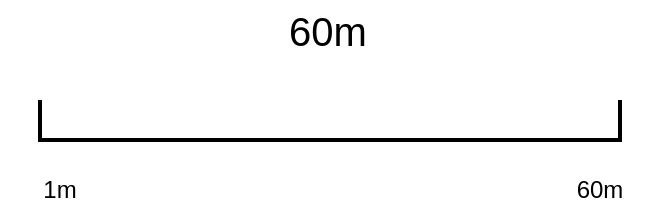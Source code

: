<mxfile version="21.0.2" type="github">
  <diagram name="第 1 页" id="6xEhJH6DtZ8HB049Z6R7">
    <mxGraphModel dx="823" dy="544" grid="1" gridSize="10" guides="1" tooltips="1" connect="1" arrows="1" fold="1" page="1" pageScale="1" pageWidth="827" pageHeight="1169" math="0" shadow="0">
      <root>
        <mxCell id="0" />
        <mxCell id="1" parent="0" />
        <mxCell id="WB3YYjshOLu7lKVMA-ej-1" value="&lt;font style=&quot;font-size: 20px;&quot;&gt;60m&lt;/font&gt;" style="text;html=1;strokeColor=none;fillColor=none;align=center;verticalAlign=middle;whiteSpace=wrap;rounded=0;" parent="1" vertex="1">
          <mxGeometry x="334" y="150" width="160" height="30" as="geometry" />
        </mxCell>
        <mxCell id="WB3YYjshOLu7lKVMA-ej-2" value="" style="strokeWidth=2;html=1;shape=mxgraph.flowchart.annotation_1;align=left;pointerEvents=1;direction=north;" parent="1" vertex="1">
          <mxGeometry x="270" y="200" width="290" height="20" as="geometry" />
        </mxCell>
        <mxCell id="WB3YYjshOLu7lKVMA-ej-3" value="1m" style="text;html=1;strokeColor=none;fillColor=none;align=center;verticalAlign=middle;whiteSpace=wrap;rounded=0;" parent="1" vertex="1">
          <mxGeometry x="250" y="230" width="60" height="30" as="geometry" />
        </mxCell>
        <mxCell id="WB3YYjshOLu7lKVMA-ej-4" value="60m" style="text;html=1;strokeColor=none;fillColor=none;align=center;verticalAlign=middle;whiteSpace=wrap;rounded=0;" parent="1" vertex="1">
          <mxGeometry x="520" y="230" width="60" height="30" as="geometry" />
        </mxCell>
      </root>
    </mxGraphModel>
  </diagram>
</mxfile>
